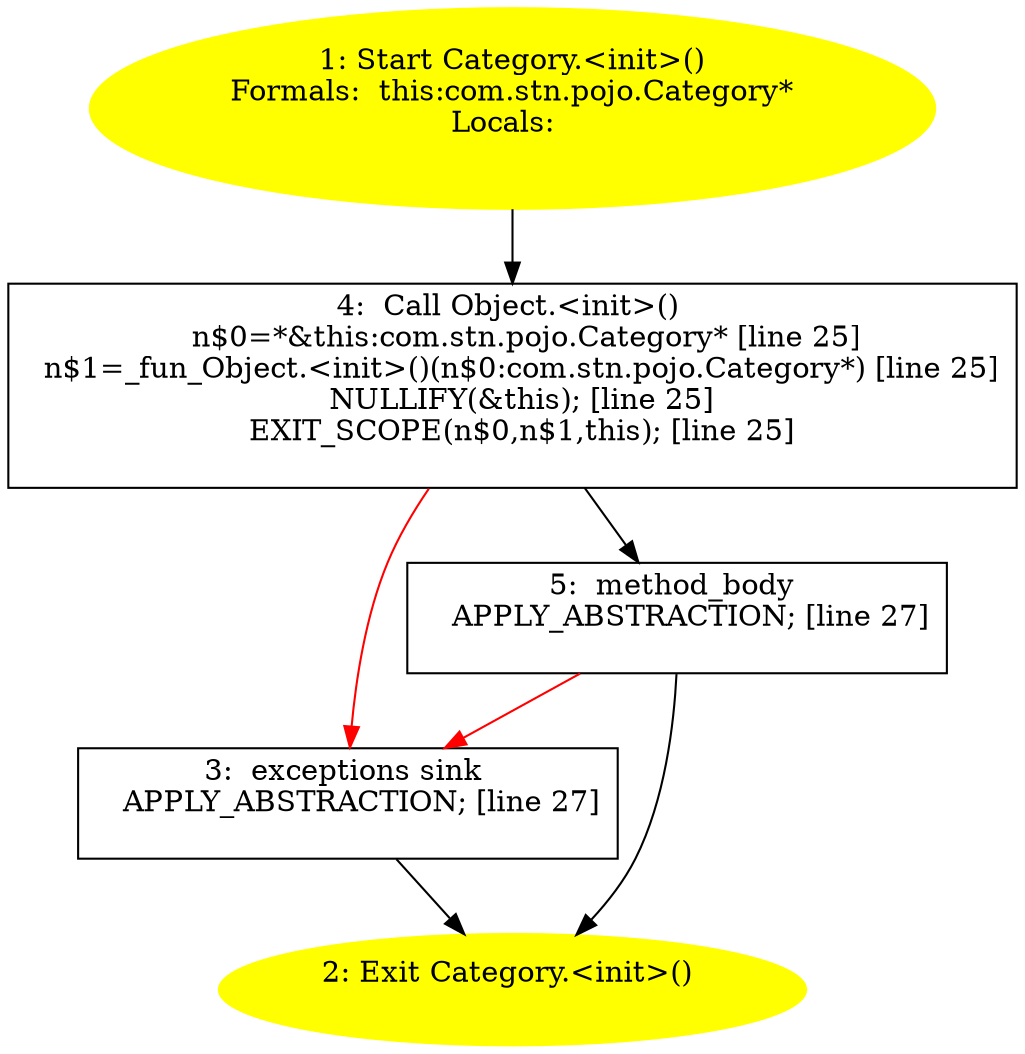 /* @generated */
digraph cfg {
"com.stn.pojo.Category.<init>().133b223974e4dd59ea2a80d62c53093b_1" [label="1: Start Category.<init>()\nFormals:  this:com.stn.pojo.Category*\nLocals:  \n  " color=yellow style=filled]
	

	 "com.stn.pojo.Category.<init>().133b223974e4dd59ea2a80d62c53093b_1" -> "com.stn.pojo.Category.<init>().133b223974e4dd59ea2a80d62c53093b_4" ;
"com.stn.pojo.Category.<init>().133b223974e4dd59ea2a80d62c53093b_2" [label="2: Exit Category.<init>() \n  " color=yellow style=filled]
	

"com.stn.pojo.Category.<init>().133b223974e4dd59ea2a80d62c53093b_3" [label="3:  exceptions sink \n   APPLY_ABSTRACTION; [line 27]\n " shape="box"]
	

	 "com.stn.pojo.Category.<init>().133b223974e4dd59ea2a80d62c53093b_3" -> "com.stn.pojo.Category.<init>().133b223974e4dd59ea2a80d62c53093b_2" ;
"com.stn.pojo.Category.<init>().133b223974e4dd59ea2a80d62c53093b_4" [label="4:  Call Object.<init>() \n   n$0=*&this:com.stn.pojo.Category* [line 25]\n  n$1=_fun_Object.<init>()(n$0:com.stn.pojo.Category*) [line 25]\n  NULLIFY(&this); [line 25]\n  EXIT_SCOPE(n$0,n$1,this); [line 25]\n " shape="box"]
	

	 "com.stn.pojo.Category.<init>().133b223974e4dd59ea2a80d62c53093b_4" -> "com.stn.pojo.Category.<init>().133b223974e4dd59ea2a80d62c53093b_5" ;
	 "com.stn.pojo.Category.<init>().133b223974e4dd59ea2a80d62c53093b_4" -> "com.stn.pojo.Category.<init>().133b223974e4dd59ea2a80d62c53093b_3" [color="red" ];
"com.stn.pojo.Category.<init>().133b223974e4dd59ea2a80d62c53093b_5" [label="5:  method_body \n   APPLY_ABSTRACTION; [line 27]\n " shape="box"]
	

	 "com.stn.pojo.Category.<init>().133b223974e4dd59ea2a80d62c53093b_5" -> "com.stn.pojo.Category.<init>().133b223974e4dd59ea2a80d62c53093b_2" ;
	 "com.stn.pojo.Category.<init>().133b223974e4dd59ea2a80d62c53093b_5" -> "com.stn.pojo.Category.<init>().133b223974e4dd59ea2a80d62c53093b_3" [color="red" ];
}
